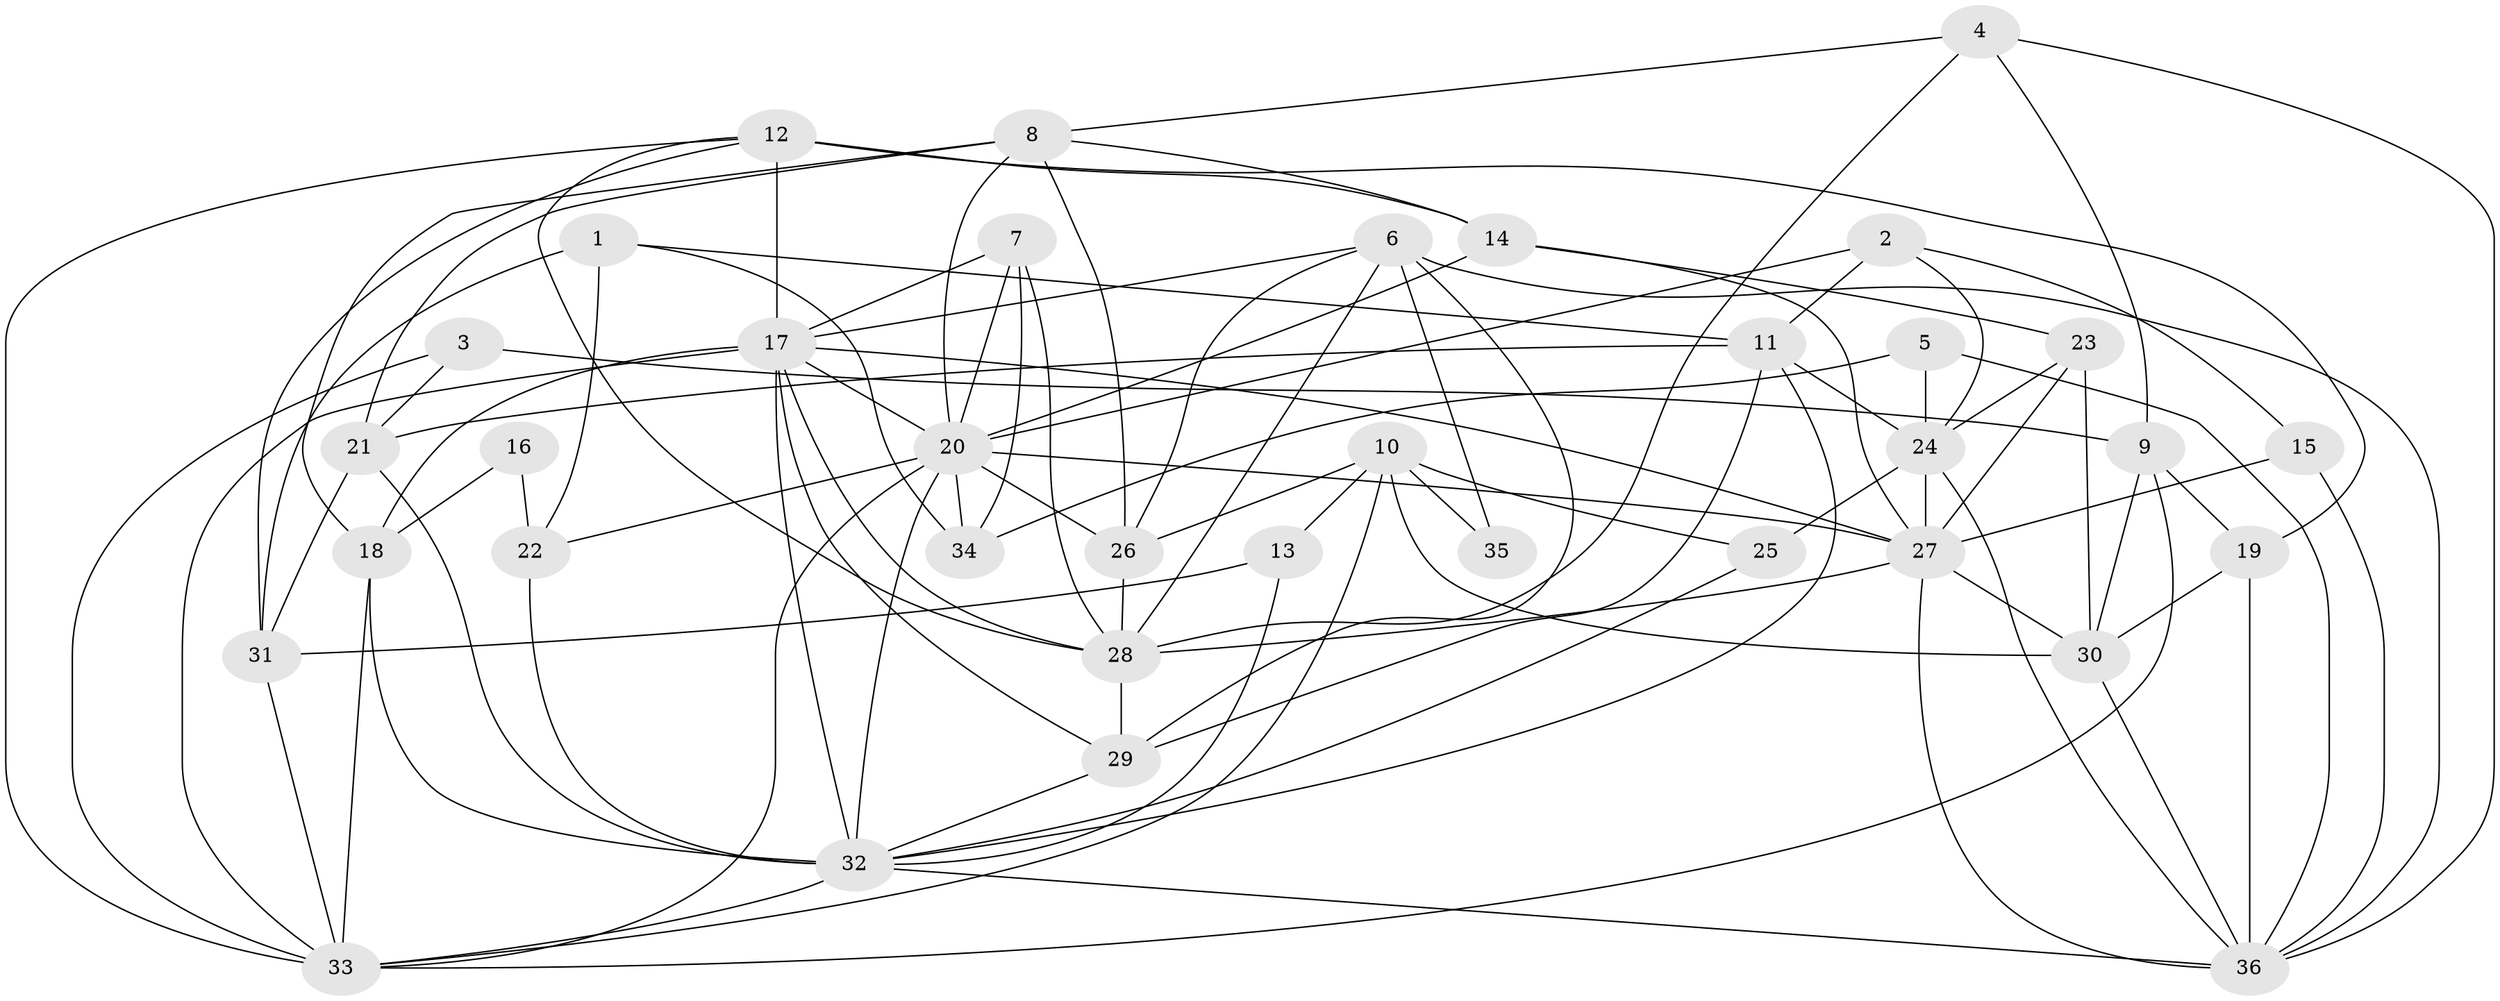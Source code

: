 // original degree distribution, {5: 0.18309859154929578, 6: 0.08450704225352113, 4: 0.29577464788732394, 3: 0.29577464788732394, 2: 0.09859154929577464, 7: 0.028169014084507043, 8: 0.014084507042253521}
// Generated by graph-tools (version 1.1) at 2025/02/03/09/25 03:02:15]
// undirected, 36 vertices, 98 edges
graph export_dot {
graph [start="1"]
  node [color=gray90,style=filled];
  1;
  2;
  3;
  4;
  5;
  6;
  7;
  8;
  9;
  10;
  11;
  12;
  13;
  14;
  15;
  16;
  17;
  18;
  19;
  20;
  21;
  22;
  23;
  24;
  25;
  26;
  27;
  28;
  29;
  30;
  31;
  32;
  33;
  34;
  35;
  36;
  1 -- 11 [weight=1.0];
  1 -- 22 [weight=1.0];
  1 -- 31 [weight=2.0];
  1 -- 34 [weight=1.0];
  2 -- 11 [weight=1.0];
  2 -- 15 [weight=1.0];
  2 -- 20 [weight=1.0];
  2 -- 24 [weight=1.0];
  3 -- 9 [weight=1.0];
  3 -- 21 [weight=1.0];
  3 -- 33 [weight=1.0];
  4 -- 8 [weight=1.0];
  4 -- 9 [weight=1.0];
  4 -- 28 [weight=1.0];
  4 -- 36 [weight=1.0];
  5 -- 24 [weight=1.0];
  5 -- 34 [weight=1.0];
  5 -- 36 [weight=1.0];
  6 -- 17 [weight=1.0];
  6 -- 26 [weight=1.0];
  6 -- 28 [weight=1.0];
  6 -- 29 [weight=1.0];
  6 -- 35 [weight=2.0];
  6 -- 36 [weight=1.0];
  7 -- 17 [weight=1.0];
  7 -- 20 [weight=1.0];
  7 -- 28 [weight=1.0];
  7 -- 34 [weight=1.0];
  8 -- 14 [weight=1.0];
  8 -- 18 [weight=1.0];
  8 -- 20 [weight=1.0];
  8 -- 21 [weight=1.0];
  8 -- 26 [weight=1.0];
  9 -- 19 [weight=1.0];
  9 -- 30 [weight=1.0];
  9 -- 33 [weight=1.0];
  10 -- 13 [weight=1.0];
  10 -- 25 [weight=1.0];
  10 -- 26 [weight=1.0];
  10 -- 30 [weight=2.0];
  10 -- 33 [weight=1.0];
  10 -- 35 [weight=1.0];
  11 -- 21 [weight=1.0];
  11 -- 24 [weight=1.0];
  11 -- 29 [weight=1.0];
  11 -- 32 [weight=2.0];
  12 -- 14 [weight=1.0];
  12 -- 17 [weight=2.0];
  12 -- 19 [weight=1.0];
  12 -- 28 [weight=1.0];
  12 -- 31 [weight=1.0];
  12 -- 33 [weight=1.0];
  13 -- 31 [weight=1.0];
  13 -- 32 [weight=1.0];
  14 -- 20 [weight=1.0];
  14 -- 23 [weight=1.0];
  14 -- 27 [weight=1.0];
  15 -- 27 [weight=1.0];
  15 -- 36 [weight=1.0];
  16 -- 18 [weight=1.0];
  16 -- 22 [weight=1.0];
  17 -- 18 [weight=1.0];
  17 -- 20 [weight=1.0];
  17 -- 27 [weight=1.0];
  17 -- 28 [weight=1.0];
  17 -- 29 [weight=1.0];
  17 -- 32 [weight=1.0];
  17 -- 33 [weight=1.0];
  18 -- 32 [weight=1.0];
  18 -- 33 [weight=1.0];
  19 -- 30 [weight=2.0];
  19 -- 36 [weight=1.0];
  20 -- 22 [weight=2.0];
  20 -- 26 [weight=1.0];
  20 -- 27 [weight=1.0];
  20 -- 32 [weight=2.0];
  20 -- 33 [weight=1.0];
  20 -- 34 [weight=1.0];
  21 -- 31 [weight=1.0];
  21 -- 32 [weight=1.0];
  22 -- 32 [weight=1.0];
  23 -- 24 [weight=1.0];
  23 -- 27 [weight=1.0];
  23 -- 30 [weight=1.0];
  24 -- 25 [weight=1.0];
  24 -- 27 [weight=1.0];
  24 -- 36 [weight=1.0];
  25 -- 32 [weight=1.0];
  26 -- 28 [weight=1.0];
  27 -- 28 [weight=1.0];
  27 -- 30 [weight=1.0];
  27 -- 36 [weight=1.0];
  28 -- 29 [weight=1.0];
  29 -- 32 [weight=1.0];
  30 -- 36 [weight=1.0];
  31 -- 33 [weight=1.0];
  32 -- 33 [weight=1.0];
  32 -- 36 [weight=1.0];
}
